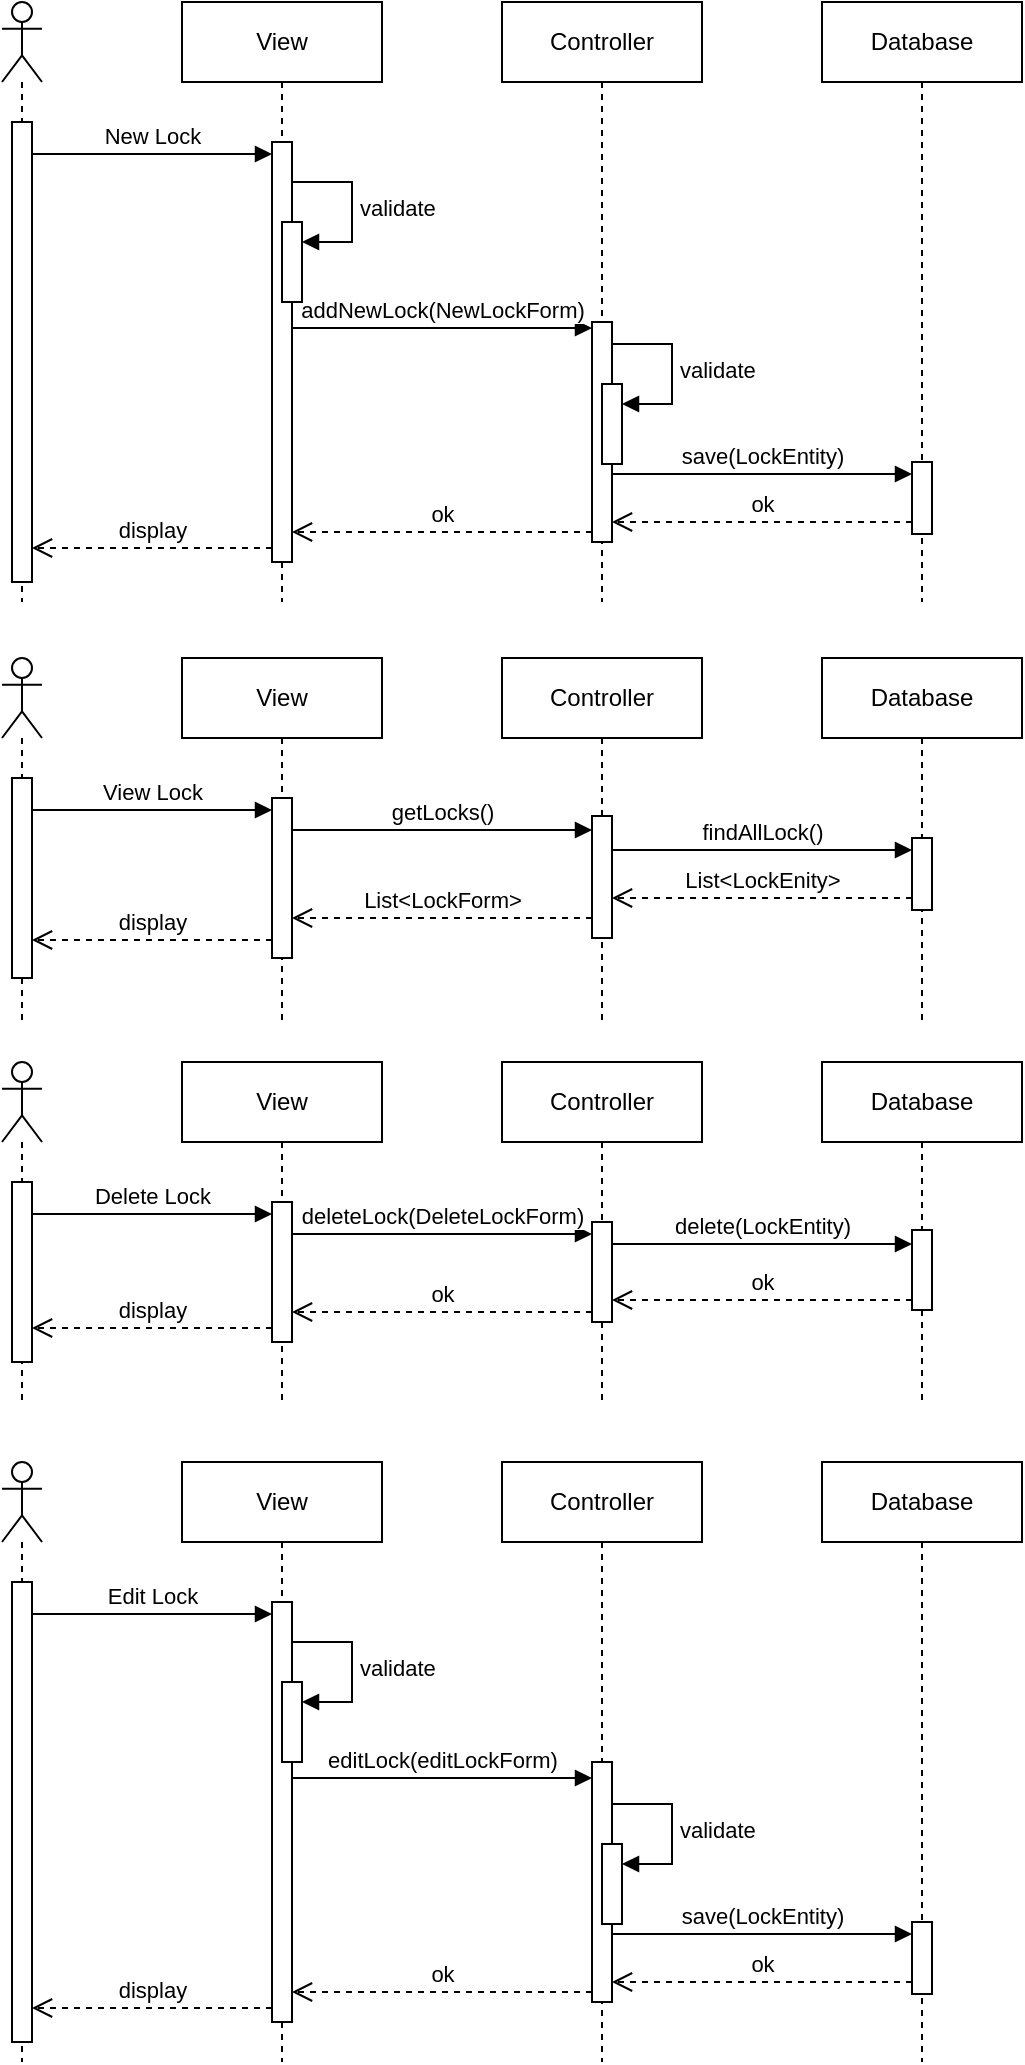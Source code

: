 <mxfile version="24.2.1" type="github">
  <diagram name="Page-1" id="eJk7ZBYUyf_CfmgWEd9V">
    <mxGraphModel dx="1195" dy="652" grid="1" gridSize="10" guides="1" tooltips="1" connect="1" arrows="1" fold="1" page="1" pageScale="1" pageWidth="850" pageHeight="1100" math="0" shadow="0">
      <root>
        <mxCell id="0" />
        <mxCell id="1" parent="0" />
        <mxCell id="_ypiTypOmbHpvV-yp6MR-16" value="addNewLock(NewLockForm)" style="html=1;verticalAlign=bottom;endArrow=block;curved=0;rounded=0;" parent="1" edge="1">
          <mxGeometry width="80" relative="1" as="geometry">
            <mxPoint x="185" y="183.0" as="sourcePoint" />
            <mxPoint x="335" y="183.0" as="targetPoint" />
            <mxPoint as="offset" />
          </mxGeometry>
        </mxCell>
        <mxCell id="_ypiTypOmbHpvV-yp6MR-1" value="" style="shape=umlLifeline;perimeter=lifelinePerimeter;whiteSpace=wrap;html=1;container=1;dropTarget=0;collapsible=0;recursiveResize=0;outlineConnect=0;portConstraint=eastwest;newEdgeStyle={&quot;curved&quot;:0,&quot;rounded&quot;:0};participant=umlActor;" parent="1" vertex="1">
          <mxGeometry x="40" y="20" width="20" height="300" as="geometry" />
        </mxCell>
        <mxCell id="_ypiTypOmbHpvV-yp6MR-6" value="" style="html=1;points=[[0,0,0,0,5],[0,1,0,0,-5],[1,0,0,0,5],[1,1,0,0,-5]];perimeter=orthogonalPerimeter;outlineConnect=0;targetShapes=umlLifeline;portConstraint=eastwest;newEdgeStyle={&quot;curved&quot;:0,&quot;rounded&quot;:0};" parent="_ypiTypOmbHpvV-yp6MR-1" vertex="1">
          <mxGeometry x="5" y="60" width="10" height="230" as="geometry" />
        </mxCell>
        <mxCell id="_ypiTypOmbHpvV-yp6MR-2" value="&lt;div&gt;View&lt;/div&gt;" style="shape=umlLifeline;perimeter=lifelinePerimeter;whiteSpace=wrap;html=1;container=1;dropTarget=0;collapsible=0;recursiveResize=0;outlineConnect=0;portConstraint=eastwest;newEdgeStyle={&quot;curved&quot;:0,&quot;rounded&quot;:0};" parent="1" vertex="1">
          <mxGeometry x="130" y="20" width="100" height="300" as="geometry" />
        </mxCell>
        <mxCell id="_ypiTypOmbHpvV-yp6MR-7" value="" style="html=1;points=[[0,0,0,0,5],[0,1,0,0,-5],[1,0,0,0,5],[1,1,0,0,-5]];perimeter=orthogonalPerimeter;outlineConnect=0;targetShapes=umlLifeline;portConstraint=eastwest;newEdgeStyle={&quot;curved&quot;:0,&quot;rounded&quot;:0};" parent="_ypiTypOmbHpvV-yp6MR-2" vertex="1">
          <mxGeometry x="45" y="70" width="10" height="210" as="geometry" />
        </mxCell>
        <mxCell id="_ypiTypOmbHpvV-yp6MR-12" value="" style="html=1;points=[[0,0,0,0,5],[0,1,0,0,-5],[1,0,0,0,5],[1,1,0,0,-5]];perimeter=orthogonalPerimeter;outlineConnect=0;targetShapes=umlLifeline;portConstraint=eastwest;newEdgeStyle={&quot;curved&quot;:0,&quot;rounded&quot;:0};" parent="_ypiTypOmbHpvV-yp6MR-2" vertex="1">
          <mxGeometry x="50" y="110" width="10" height="40" as="geometry" />
        </mxCell>
        <mxCell id="_ypiTypOmbHpvV-yp6MR-13" value="validate" style="html=1;align=left;spacingLeft=2;endArrow=block;rounded=0;edgeStyle=orthogonalEdgeStyle;curved=0;rounded=0;" parent="_ypiTypOmbHpvV-yp6MR-2" target="_ypiTypOmbHpvV-yp6MR-12" edge="1">
          <mxGeometry relative="1" as="geometry">
            <mxPoint x="55" y="90" as="sourcePoint" />
            <Array as="points">
              <mxPoint x="85" y="120" />
            </Array>
          </mxGeometry>
        </mxCell>
        <mxCell id="_ypiTypOmbHpvV-yp6MR-3" value="Controller" style="shape=umlLifeline;perimeter=lifelinePerimeter;whiteSpace=wrap;html=1;container=1;dropTarget=0;collapsible=0;recursiveResize=0;outlineConnect=0;portConstraint=eastwest;newEdgeStyle={&quot;curved&quot;:0,&quot;rounded&quot;:0};" parent="1" vertex="1">
          <mxGeometry x="290" y="20" width="100" height="300" as="geometry" />
        </mxCell>
        <mxCell id="_ypiTypOmbHpvV-yp6MR-9" value="" style="html=1;points=[[0,0,0,0,5],[0,1,0,0,-5],[1,0,0,0,5],[1,1,0,0,-5]];perimeter=orthogonalPerimeter;outlineConnect=0;targetShapes=umlLifeline;portConstraint=eastwest;newEdgeStyle={&quot;curved&quot;:0,&quot;rounded&quot;:0};" parent="_ypiTypOmbHpvV-yp6MR-3" vertex="1">
          <mxGeometry x="45" y="160" width="10" height="110" as="geometry" />
        </mxCell>
        <mxCell id="_ypiTypOmbHpvV-yp6MR-14" value="" style="html=1;points=[[0,0,0,0,5],[0,1,0,0,-5],[1,0,0,0,5],[1,1,0,0,-5]];perimeter=orthogonalPerimeter;outlineConnect=0;targetShapes=umlLifeline;portConstraint=eastwest;newEdgeStyle={&quot;curved&quot;:0,&quot;rounded&quot;:0};" parent="_ypiTypOmbHpvV-yp6MR-3" vertex="1">
          <mxGeometry x="50" y="191" width="10" height="40" as="geometry" />
        </mxCell>
        <mxCell id="_ypiTypOmbHpvV-yp6MR-15" value="validate" style="html=1;align=left;spacingLeft=2;endArrow=block;rounded=0;edgeStyle=orthogonalEdgeStyle;curved=0;rounded=0;" parent="_ypiTypOmbHpvV-yp6MR-3" target="_ypiTypOmbHpvV-yp6MR-14" edge="1">
          <mxGeometry relative="1" as="geometry">
            <mxPoint x="55" y="171" as="sourcePoint" />
            <Array as="points">
              <mxPoint x="85" y="201" />
            </Array>
          </mxGeometry>
        </mxCell>
        <mxCell id="_ypiTypOmbHpvV-yp6MR-4" value="Database" style="shape=umlLifeline;perimeter=lifelinePerimeter;whiteSpace=wrap;html=1;container=1;dropTarget=0;collapsible=0;recursiveResize=0;outlineConnect=0;portConstraint=eastwest;newEdgeStyle={&quot;curved&quot;:0,&quot;rounded&quot;:0};" parent="1" vertex="1">
          <mxGeometry x="450" y="20" width="100" height="300" as="geometry" />
        </mxCell>
        <mxCell id="_ypiTypOmbHpvV-yp6MR-17" value="" style="html=1;points=[[0,0,0,0,5],[0,1,0,0,-5],[1,0,0,0,5],[1,1,0,0,-5]];perimeter=orthogonalPerimeter;outlineConnect=0;targetShapes=umlLifeline;portConstraint=eastwest;newEdgeStyle={&quot;curved&quot;:0,&quot;rounded&quot;:0};" parent="_ypiTypOmbHpvV-yp6MR-4" vertex="1">
          <mxGeometry x="45" y="230" width="10" height="36" as="geometry" />
        </mxCell>
        <mxCell id="_ypiTypOmbHpvV-yp6MR-8" value="New Lock" style="html=1;verticalAlign=bottom;endArrow=block;curved=0;rounded=0;" parent="1" edge="1">
          <mxGeometry width="80" relative="1" as="geometry">
            <mxPoint x="55" y="96" as="sourcePoint" />
            <mxPoint x="175" y="96" as="targetPoint" />
          </mxGeometry>
        </mxCell>
        <mxCell id="_ypiTypOmbHpvV-yp6MR-18" value="save(LockEntity)" style="html=1;verticalAlign=bottom;endArrow=block;curved=0;rounded=0;" parent="1" edge="1">
          <mxGeometry width="80" relative="1" as="geometry">
            <mxPoint x="345" y="256" as="sourcePoint" />
            <mxPoint x="495" y="256" as="targetPoint" />
            <mxPoint as="offset" />
          </mxGeometry>
        </mxCell>
        <mxCell id="_ypiTypOmbHpvV-yp6MR-19" value="ok" style="html=1;verticalAlign=bottom;endArrow=open;dashed=1;endSize=8;curved=0;rounded=0;" parent="1" edge="1">
          <mxGeometry relative="1" as="geometry">
            <mxPoint x="495" y="280" as="sourcePoint" />
            <mxPoint x="345" y="280" as="targetPoint" />
          </mxGeometry>
        </mxCell>
        <mxCell id="_ypiTypOmbHpvV-yp6MR-20" value="ok" style="html=1;verticalAlign=bottom;endArrow=open;dashed=1;endSize=8;curved=0;rounded=0;" parent="1" edge="1">
          <mxGeometry relative="1" as="geometry">
            <mxPoint x="335" y="285" as="sourcePoint" />
            <mxPoint x="185" y="285" as="targetPoint" />
          </mxGeometry>
        </mxCell>
        <mxCell id="_ypiTypOmbHpvV-yp6MR-21" value="display" style="html=1;verticalAlign=bottom;endArrow=open;dashed=1;endSize=8;curved=0;rounded=0;" parent="1" edge="1">
          <mxGeometry relative="1" as="geometry">
            <mxPoint x="175" y="293" as="sourcePoint" />
            <mxPoint x="55" y="293" as="targetPoint" />
          </mxGeometry>
        </mxCell>
        <mxCell id="_ypiTypOmbHpvV-yp6MR-40" value="" style="shape=umlLifeline;perimeter=lifelinePerimeter;whiteSpace=wrap;html=1;container=1;dropTarget=0;collapsible=0;recursiveResize=0;outlineConnect=0;portConstraint=eastwest;newEdgeStyle={&quot;curved&quot;:0,&quot;rounded&quot;:0};participant=umlActor;" parent="1" vertex="1">
          <mxGeometry x="40" y="348" width="20" height="182" as="geometry" />
        </mxCell>
        <mxCell id="_ypiTypOmbHpvV-yp6MR-41" value="" style="html=1;points=[[0,0,0,0,5],[0,1,0,0,-5],[1,0,0,0,5],[1,1,0,0,-5]];perimeter=orthogonalPerimeter;outlineConnect=0;targetShapes=umlLifeline;portConstraint=eastwest;newEdgeStyle={&quot;curved&quot;:0,&quot;rounded&quot;:0};" parent="_ypiTypOmbHpvV-yp6MR-40" vertex="1">
          <mxGeometry x="5" y="60" width="10" height="100" as="geometry" />
        </mxCell>
        <mxCell id="_ypiTypOmbHpvV-yp6MR-42" value="&lt;div&gt;View&lt;/div&gt;" style="shape=umlLifeline;perimeter=lifelinePerimeter;whiteSpace=wrap;html=1;container=1;dropTarget=0;collapsible=0;recursiveResize=0;outlineConnect=0;portConstraint=eastwest;newEdgeStyle={&quot;curved&quot;:0,&quot;rounded&quot;:0};" parent="1" vertex="1">
          <mxGeometry x="130" y="348" width="100" height="182" as="geometry" />
        </mxCell>
        <mxCell id="_ypiTypOmbHpvV-yp6MR-43" value="" style="html=1;points=[[0,0,0,0,5],[0,1,0,0,-5],[1,0,0,0,5],[1,1,0,0,-5]];perimeter=orthogonalPerimeter;outlineConnect=0;targetShapes=umlLifeline;portConstraint=eastwest;newEdgeStyle={&quot;curved&quot;:0,&quot;rounded&quot;:0};" parent="_ypiTypOmbHpvV-yp6MR-42" vertex="1">
          <mxGeometry x="45" y="70" width="10" height="80" as="geometry" />
        </mxCell>
        <mxCell id="_ypiTypOmbHpvV-yp6MR-46" value="Controller" style="shape=umlLifeline;perimeter=lifelinePerimeter;whiteSpace=wrap;html=1;container=1;dropTarget=0;collapsible=0;recursiveResize=0;outlineConnect=0;portConstraint=eastwest;newEdgeStyle={&quot;curved&quot;:0,&quot;rounded&quot;:0};" parent="1" vertex="1">
          <mxGeometry x="290" y="348" width="100" height="182" as="geometry" />
        </mxCell>
        <mxCell id="_ypiTypOmbHpvV-yp6MR-47" value="" style="html=1;points=[[0,0,0,0,5],[0,1,0,0,-5],[1,0,0,0,5],[1,1,0,0,-5]];perimeter=orthogonalPerimeter;outlineConnect=0;targetShapes=umlLifeline;portConstraint=eastwest;newEdgeStyle={&quot;curved&quot;:0,&quot;rounded&quot;:0};" parent="_ypiTypOmbHpvV-yp6MR-46" vertex="1">
          <mxGeometry x="45" y="79" width="10" height="61" as="geometry" />
        </mxCell>
        <mxCell id="_ypiTypOmbHpvV-yp6MR-50" value="Database" style="shape=umlLifeline;perimeter=lifelinePerimeter;whiteSpace=wrap;html=1;container=1;dropTarget=0;collapsible=0;recursiveResize=0;outlineConnect=0;portConstraint=eastwest;newEdgeStyle={&quot;curved&quot;:0,&quot;rounded&quot;:0};" parent="1" vertex="1">
          <mxGeometry x="450" y="348" width="100" height="182" as="geometry" />
        </mxCell>
        <mxCell id="_ypiTypOmbHpvV-yp6MR-51" value="" style="html=1;points=[[0,0,0,0,5],[0,1,0,0,-5],[1,0,0,0,5],[1,1,0,0,-5]];perimeter=orthogonalPerimeter;outlineConnect=0;targetShapes=umlLifeline;portConstraint=eastwest;newEdgeStyle={&quot;curved&quot;:0,&quot;rounded&quot;:0};" parent="_ypiTypOmbHpvV-yp6MR-50" vertex="1">
          <mxGeometry x="45" y="90" width="10" height="36" as="geometry" />
        </mxCell>
        <mxCell id="_ypiTypOmbHpvV-yp6MR-52" value="View Lock" style="html=1;verticalAlign=bottom;endArrow=block;curved=0;rounded=0;" parent="1" edge="1">
          <mxGeometry width="80" relative="1" as="geometry">
            <mxPoint x="55" y="424" as="sourcePoint" />
            <mxPoint x="175" y="424" as="targetPoint" />
          </mxGeometry>
        </mxCell>
        <mxCell id="_ypiTypOmbHpvV-yp6MR-53" value="getLocks()" style="html=1;verticalAlign=bottom;endArrow=block;curved=0;rounded=0;" parent="1" edge="1">
          <mxGeometry width="80" relative="1" as="geometry">
            <mxPoint x="185" y="434" as="sourcePoint" />
            <mxPoint x="335" y="434" as="targetPoint" />
            <mxPoint as="offset" />
          </mxGeometry>
        </mxCell>
        <mxCell id="_ypiTypOmbHpvV-yp6MR-54" value="findAllLock()" style="html=1;verticalAlign=bottom;endArrow=block;curved=0;rounded=0;" parent="1" edge="1">
          <mxGeometry width="80" relative="1" as="geometry">
            <mxPoint x="345" y="444" as="sourcePoint" />
            <mxPoint x="495" y="444" as="targetPoint" />
            <mxPoint as="offset" />
          </mxGeometry>
        </mxCell>
        <mxCell id="_ypiTypOmbHpvV-yp6MR-55" value="List&amp;lt;LockEnity&amp;gt;" style="html=1;verticalAlign=bottom;endArrow=open;dashed=1;endSize=8;curved=0;rounded=0;" parent="1" edge="1">
          <mxGeometry relative="1" as="geometry">
            <mxPoint x="495" y="468" as="sourcePoint" />
            <mxPoint x="345" y="468" as="targetPoint" />
          </mxGeometry>
        </mxCell>
        <mxCell id="_ypiTypOmbHpvV-yp6MR-56" value="List&amp;lt;LockForm&amp;gt;" style="html=1;verticalAlign=bottom;endArrow=open;dashed=1;endSize=8;curved=0;rounded=0;" parent="1" edge="1">
          <mxGeometry relative="1" as="geometry">
            <mxPoint x="335" y="478" as="sourcePoint" />
            <mxPoint x="185" y="478" as="targetPoint" />
          </mxGeometry>
        </mxCell>
        <mxCell id="_ypiTypOmbHpvV-yp6MR-57" value="display" style="html=1;verticalAlign=bottom;endArrow=open;dashed=1;endSize=8;curved=0;rounded=0;" parent="1" edge="1">
          <mxGeometry relative="1" as="geometry">
            <mxPoint x="175" y="489" as="sourcePoint" />
            <mxPoint x="55" y="489" as="targetPoint" />
          </mxGeometry>
        </mxCell>
        <mxCell id="1V6IBsjhCCZnaJhZ4zuc-1" value="" style="shape=umlLifeline;perimeter=lifelinePerimeter;whiteSpace=wrap;html=1;container=1;dropTarget=0;collapsible=0;recursiveResize=0;outlineConnect=0;portConstraint=eastwest;newEdgeStyle={&quot;curved&quot;:0,&quot;rounded&quot;:0};participant=umlActor;" vertex="1" parent="1">
          <mxGeometry x="40" y="550" width="20" height="170" as="geometry" />
        </mxCell>
        <mxCell id="1V6IBsjhCCZnaJhZ4zuc-2" value="" style="html=1;points=[[0,0,0,0,5],[0,1,0,0,-5],[1,0,0,0,5],[1,1,0,0,-5]];perimeter=orthogonalPerimeter;outlineConnect=0;targetShapes=umlLifeline;portConstraint=eastwest;newEdgeStyle={&quot;curved&quot;:0,&quot;rounded&quot;:0};" vertex="1" parent="1V6IBsjhCCZnaJhZ4zuc-1">
          <mxGeometry x="5" y="60" width="10" height="90" as="geometry" />
        </mxCell>
        <mxCell id="1V6IBsjhCCZnaJhZ4zuc-3" value="&lt;div&gt;View&lt;/div&gt;" style="shape=umlLifeline;perimeter=lifelinePerimeter;whiteSpace=wrap;html=1;container=1;dropTarget=0;collapsible=0;recursiveResize=0;outlineConnect=0;portConstraint=eastwest;newEdgeStyle={&quot;curved&quot;:0,&quot;rounded&quot;:0};" vertex="1" parent="1">
          <mxGeometry x="130" y="550" width="100" height="170" as="geometry" />
        </mxCell>
        <mxCell id="1V6IBsjhCCZnaJhZ4zuc-4" value="" style="html=1;points=[[0,0,0,0,5],[0,1,0,0,-5],[1,0,0,0,5],[1,1,0,0,-5]];perimeter=orthogonalPerimeter;outlineConnect=0;targetShapes=umlLifeline;portConstraint=eastwest;newEdgeStyle={&quot;curved&quot;:0,&quot;rounded&quot;:0};" vertex="1" parent="1V6IBsjhCCZnaJhZ4zuc-3">
          <mxGeometry x="45" y="70" width="10" height="70" as="geometry" />
        </mxCell>
        <mxCell id="1V6IBsjhCCZnaJhZ4zuc-7" value="Controller" style="shape=umlLifeline;perimeter=lifelinePerimeter;whiteSpace=wrap;html=1;container=1;dropTarget=0;collapsible=0;recursiveResize=0;outlineConnect=0;portConstraint=eastwest;newEdgeStyle={&quot;curved&quot;:0,&quot;rounded&quot;:0};" vertex="1" parent="1">
          <mxGeometry x="290" y="550" width="100" height="170" as="geometry" />
        </mxCell>
        <mxCell id="1V6IBsjhCCZnaJhZ4zuc-8" value="" style="html=1;points=[[0,0,0,0,5],[0,1,0,0,-5],[1,0,0,0,5],[1,1,0,0,-5]];perimeter=orthogonalPerimeter;outlineConnect=0;targetShapes=umlLifeline;portConstraint=eastwest;newEdgeStyle={&quot;curved&quot;:0,&quot;rounded&quot;:0};" vertex="1" parent="1V6IBsjhCCZnaJhZ4zuc-7">
          <mxGeometry x="45" y="80" width="10" height="50" as="geometry" />
        </mxCell>
        <mxCell id="1V6IBsjhCCZnaJhZ4zuc-11" value="Database" style="shape=umlLifeline;perimeter=lifelinePerimeter;whiteSpace=wrap;html=1;container=1;dropTarget=0;collapsible=0;recursiveResize=0;outlineConnect=0;portConstraint=eastwest;newEdgeStyle={&quot;curved&quot;:0,&quot;rounded&quot;:0};" vertex="1" parent="1">
          <mxGeometry x="450" y="550" width="100" height="170" as="geometry" />
        </mxCell>
        <mxCell id="1V6IBsjhCCZnaJhZ4zuc-12" value="" style="html=1;points=[[0,0,0,0,5],[0,1,0,0,-5],[1,0,0,0,5],[1,1,0,0,-5]];perimeter=orthogonalPerimeter;outlineConnect=0;targetShapes=umlLifeline;portConstraint=eastwest;newEdgeStyle={&quot;curved&quot;:0,&quot;rounded&quot;:0};" vertex="1" parent="1V6IBsjhCCZnaJhZ4zuc-11">
          <mxGeometry x="45" y="84" width="10" height="40" as="geometry" />
        </mxCell>
        <mxCell id="1V6IBsjhCCZnaJhZ4zuc-13" value="Delete Lock" style="html=1;verticalAlign=bottom;endArrow=block;curved=0;rounded=0;" edge="1" parent="1">
          <mxGeometry width="80" relative="1" as="geometry">
            <mxPoint x="55" y="626" as="sourcePoint" />
            <mxPoint x="175" y="626" as="targetPoint" />
          </mxGeometry>
        </mxCell>
        <mxCell id="1V6IBsjhCCZnaJhZ4zuc-14" value="deleteLock(DeleteLockForm)" style="html=1;verticalAlign=bottom;endArrow=block;curved=0;rounded=0;" edge="1" parent="1">
          <mxGeometry width="80" relative="1" as="geometry">
            <mxPoint x="185" y="636" as="sourcePoint" />
            <mxPoint x="335" y="636" as="targetPoint" />
            <mxPoint as="offset" />
          </mxGeometry>
        </mxCell>
        <mxCell id="1V6IBsjhCCZnaJhZ4zuc-15" value="delete(LockEntity)" style="html=1;verticalAlign=bottom;endArrow=block;curved=0;rounded=0;" edge="1" parent="1">
          <mxGeometry width="80" relative="1" as="geometry">
            <mxPoint x="345" y="641" as="sourcePoint" />
            <mxPoint x="495" y="641" as="targetPoint" />
            <mxPoint as="offset" />
          </mxGeometry>
        </mxCell>
        <mxCell id="1V6IBsjhCCZnaJhZ4zuc-16" value="ok" style="html=1;verticalAlign=bottom;endArrow=open;dashed=1;endSize=8;curved=0;rounded=0;" edge="1" parent="1">
          <mxGeometry relative="1" as="geometry">
            <mxPoint x="495" y="669" as="sourcePoint" />
            <mxPoint x="345" y="669" as="targetPoint" />
          </mxGeometry>
        </mxCell>
        <mxCell id="1V6IBsjhCCZnaJhZ4zuc-17" value="ok" style="html=1;verticalAlign=bottom;endArrow=open;dashed=1;endSize=8;curved=0;rounded=0;" edge="1" parent="1">
          <mxGeometry relative="1" as="geometry">
            <mxPoint x="335" y="675" as="sourcePoint" />
            <mxPoint x="185" y="675" as="targetPoint" />
          </mxGeometry>
        </mxCell>
        <mxCell id="1V6IBsjhCCZnaJhZ4zuc-18" value="display" style="html=1;verticalAlign=bottom;endArrow=open;dashed=1;endSize=8;curved=0;rounded=0;" edge="1" parent="1">
          <mxGeometry relative="1" as="geometry">
            <mxPoint x="175" y="683" as="sourcePoint" />
            <mxPoint x="55" y="683" as="targetPoint" />
          </mxGeometry>
        </mxCell>
        <mxCell id="1V6IBsjhCCZnaJhZ4zuc-19" value="" style="shape=umlLifeline;perimeter=lifelinePerimeter;whiteSpace=wrap;html=1;container=1;dropTarget=0;collapsible=0;recursiveResize=0;outlineConnect=0;portConstraint=eastwest;newEdgeStyle={&quot;curved&quot;:0,&quot;rounded&quot;:0};participant=umlActor;" vertex="1" parent="1">
          <mxGeometry x="40" y="750" width="20" height="300" as="geometry" />
        </mxCell>
        <mxCell id="1V6IBsjhCCZnaJhZ4zuc-20" value="" style="html=1;points=[[0,0,0,0,5],[0,1,0,0,-5],[1,0,0,0,5],[1,1,0,0,-5]];perimeter=orthogonalPerimeter;outlineConnect=0;targetShapes=umlLifeline;portConstraint=eastwest;newEdgeStyle={&quot;curved&quot;:0,&quot;rounded&quot;:0};" vertex="1" parent="1V6IBsjhCCZnaJhZ4zuc-19">
          <mxGeometry x="5" y="60" width="10" height="230" as="geometry" />
        </mxCell>
        <mxCell id="1V6IBsjhCCZnaJhZ4zuc-21" value="&lt;div&gt;View&lt;/div&gt;" style="shape=umlLifeline;perimeter=lifelinePerimeter;whiteSpace=wrap;html=1;container=1;dropTarget=0;collapsible=0;recursiveResize=0;outlineConnect=0;portConstraint=eastwest;newEdgeStyle={&quot;curved&quot;:0,&quot;rounded&quot;:0};" vertex="1" parent="1">
          <mxGeometry x="130" y="750" width="100" height="300" as="geometry" />
        </mxCell>
        <mxCell id="1V6IBsjhCCZnaJhZ4zuc-22" value="" style="html=1;points=[[0,0,0,0,5],[0,1,0,0,-5],[1,0,0,0,5],[1,1,0,0,-5]];perimeter=orthogonalPerimeter;outlineConnect=0;targetShapes=umlLifeline;portConstraint=eastwest;newEdgeStyle={&quot;curved&quot;:0,&quot;rounded&quot;:0};" vertex="1" parent="1V6IBsjhCCZnaJhZ4zuc-21">
          <mxGeometry x="45" y="70" width="10" height="210" as="geometry" />
        </mxCell>
        <mxCell id="1V6IBsjhCCZnaJhZ4zuc-23" value="" style="html=1;points=[[0,0,0,0,5],[0,1,0,0,-5],[1,0,0,0,5],[1,1,0,0,-5]];perimeter=orthogonalPerimeter;outlineConnect=0;targetShapes=umlLifeline;portConstraint=eastwest;newEdgeStyle={&quot;curved&quot;:0,&quot;rounded&quot;:0};" vertex="1" parent="1V6IBsjhCCZnaJhZ4zuc-21">
          <mxGeometry x="50" y="110" width="10" height="40" as="geometry" />
        </mxCell>
        <mxCell id="1V6IBsjhCCZnaJhZ4zuc-24" value="validate" style="html=1;align=left;spacingLeft=2;endArrow=block;rounded=0;edgeStyle=orthogonalEdgeStyle;curved=0;rounded=0;" edge="1" parent="1V6IBsjhCCZnaJhZ4zuc-21" target="1V6IBsjhCCZnaJhZ4zuc-23">
          <mxGeometry relative="1" as="geometry">
            <mxPoint x="55" y="90" as="sourcePoint" />
            <Array as="points">
              <mxPoint x="85" y="120" />
            </Array>
          </mxGeometry>
        </mxCell>
        <mxCell id="1V6IBsjhCCZnaJhZ4zuc-25" value="Controller" style="shape=umlLifeline;perimeter=lifelinePerimeter;whiteSpace=wrap;html=1;container=1;dropTarget=0;collapsible=0;recursiveResize=0;outlineConnect=0;portConstraint=eastwest;newEdgeStyle={&quot;curved&quot;:0,&quot;rounded&quot;:0};" vertex="1" parent="1">
          <mxGeometry x="290" y="750" width="100" height="300" as="geometry" />
        </mxCell>
        <mxCell id="1V6IBsjhCCZnaJhZ4zuc-26" value="" style="html=1;points=[[0,0,0,0,5],[0,1,0,0,-5],[1,0,0,0,5],[1,1,0,0,-5]];perimeter=orthogonalPerimeter;outlineConnect=0;targetShapes=umlLifeline;portConstraint=eastwest;newEdgeStyle={&quot;curved&quot;:0,&quot;rounded&quot;:0};" vertex="1" parent="1V6IBsjhCCZnaJhZ4zuc-25">
          <mxGeometry x="45" y="150" width="10" height="120" as="geometry" />
        </mxCell>
        <mxCell id="1V6IBsjhCCZnaJhZ4zuc-27" value="" style="html=1;points=[[0,0,0,0,5],[0,1,0,0,-5],[1,0,0,0,5],[1,1,0,0,-5]];perimeter=orthogonalPerimeter;outlineConnect=0;targetShapes=umlLifeline;portConstraint=eastwest;newEdgeStyle={&quot;curved&quot;:0,&quot;rounded&quot;:0};" vertex="1" parent="1V6IBsjhCCZnaJhZ4zuc-25">
          <mxGeometry x="50" y="191" width="10" height="40" as="geometry" />
        </mxCell>
        <mxCell id="1V6IBsjhCCZnaJhZ4zuc-28" value="validate" style="html=1;align=left;spacingLeft=2;endArrow=block;rounded=0;edgeStyle=orthogonalEdgeStyle;curved=0;rounded=0;" edge="1" parent="1V6IBsjhCCZnaJhZ4zuc-25" target="1V6IBsjhCCZnaJhZ4zuc-27">
          <mxGeometry relative="1" as="geometry">
            <mxPoint x="55" y="171" as="sourcePoint" />
            <Array as="points">
              <mxPoint x="85" y="201" />
            </Array>
          </mxGeometry>
        </mxCell>
        <mxCell id="1V6IBsjhCCZnaJhZ4zuc-29" value="Database" style="shape=umlLifeline;perimeter=lifelinePerimeter;whiteSpace=wrap;html=1;container=1;dropTarget=0;collapsible=0;recursiveResize=0;outlineConnect=0;portConstraint=eastwest;newEdgeStyle={&quot;curved&quot;:0,&quot;rounded&quot;:0};" vertex="1" parent="1">
          <mxGeometry x="450" y="750" width="100" height="300" as="geometry" />
        </mxCell>
        <mxCell id="1V6IBsjhCCZnaJhZ4zuc-30" value="" style="html=1;points=[[0,0,0,0,5],[0,1,0,0,-5],[1,0,0,0,5],[1,1,0,0,-5]];perimeter=orthogonalPerimeter;outlineConnect=0;targetShapes=umlLifeline;portConstraint=eastwest;newEdgeStyle={&quot;curved&quot;:0,&quot;rounded&quot;:0};" vertex="1" parent="1V6IBsjhCCZnaJhZ4zuc-29">
          <mxGeometry x="45" y="230" width="10" height="36" as="geometry" />
        </mxCell>
        <mxCell id="1V6IBsjhCCZnaJhZ4zuc-31" value="Edit Lock" style="html=1;verticalAlign=bottom;endArrow=block;curved=0;rounded=0;" edge="1" parent="1">
          <mxGeometry width="80" relative="1" as="geometry">
            <mxPoint x="55" y="826" as="sourcePoint" />
            <mxPoint x="175" y="826" as="targetPoint" />
          </mxGeometry>
        </mxCell>
        <mxCell id="1V6IBsjhCCZnaJhZ4zuc-32" value="editLock(editLockForm)" style="html=1;verticalAlign=bottom;endArrow=block;curved=0;rounded=0;" edge="1" parent="1">
          <mxGeometry width="80" relative="1" as="geometry">
            <mxPoint x="185" y="908" as="sourcePoint" />
            <mxPoint x="335" y="908" as="targetPoint" />
            <mxPoint as="offset" />
          </mxGeometry>
        </mxCell>
        <mxCell id="1V6IBsjhCCZnaJhZ4zuc-33" value="save(LockEntity)" style="html=1;verticalAlign=bottom;endArrow=block;curved=0;rounded=0;" edge="1" parent="1">
          <mxGeometry width="80" relative="1" as="geometry">
            <mxPoint x="345" y="986" as="sourcePoint" />
            <mxPoint x="495" y="986" as="targetPoint" />
            <mxPoint as="offset" />
          </mxGeometry>
        </mxCell>
        <mxCell id="1V6IBsjhCCZnaJhZ4zuc-34" value="ok" style="html=1;verticalAlign=bottom;endArrow=open;dashed=1;endSize=8;curved=0;rounded=0;" edge="1" parent="1">
          <mxGeometry relative="1" as="geometry">
            <mxPoint x="495" y="1010" as="sourcePoint" />
            <mxPoint x="345" y="1010" as="targetPoint" />
          </mxGeometry>
        </mxCell>
        <mxCell id="1V6IBsjhCCZnaJhZ4zuc-35" value="ok" style="html=1;verticalAlign=bottom;endArrow=open;dashed=1;endSize=8;curved=0;rounded=0;" edge="1" parent="1">
          <mxGeometry relative="1" as="geometry">
            <mxPoint x="335" y="1015" as="sourcePoint" />
            <mxPoint x="185" y="1015" as="targetPoint" />
          </mxGeometry>
        </mxCell>
        <mxCell id="1V6IBsjhCCZnaJhZ4zuc-36" value="display" style="html=1;verticalAlign=bottom;endArrow=open;dashed=1;endSize=8;curved=0;rounded=0;" edge="1" parent="1">
          <mxGeometry relative="1" as="geometry">
            <mxPoint x="175" y="1023" as="sourcePoint" />
            <mxPoint x="55" y="1023" as="targetPoint" />
          </mxGeometry>
        </mxCell>
      </root>
    </mxGraphModel>
  </diagram>
</mxfile>
